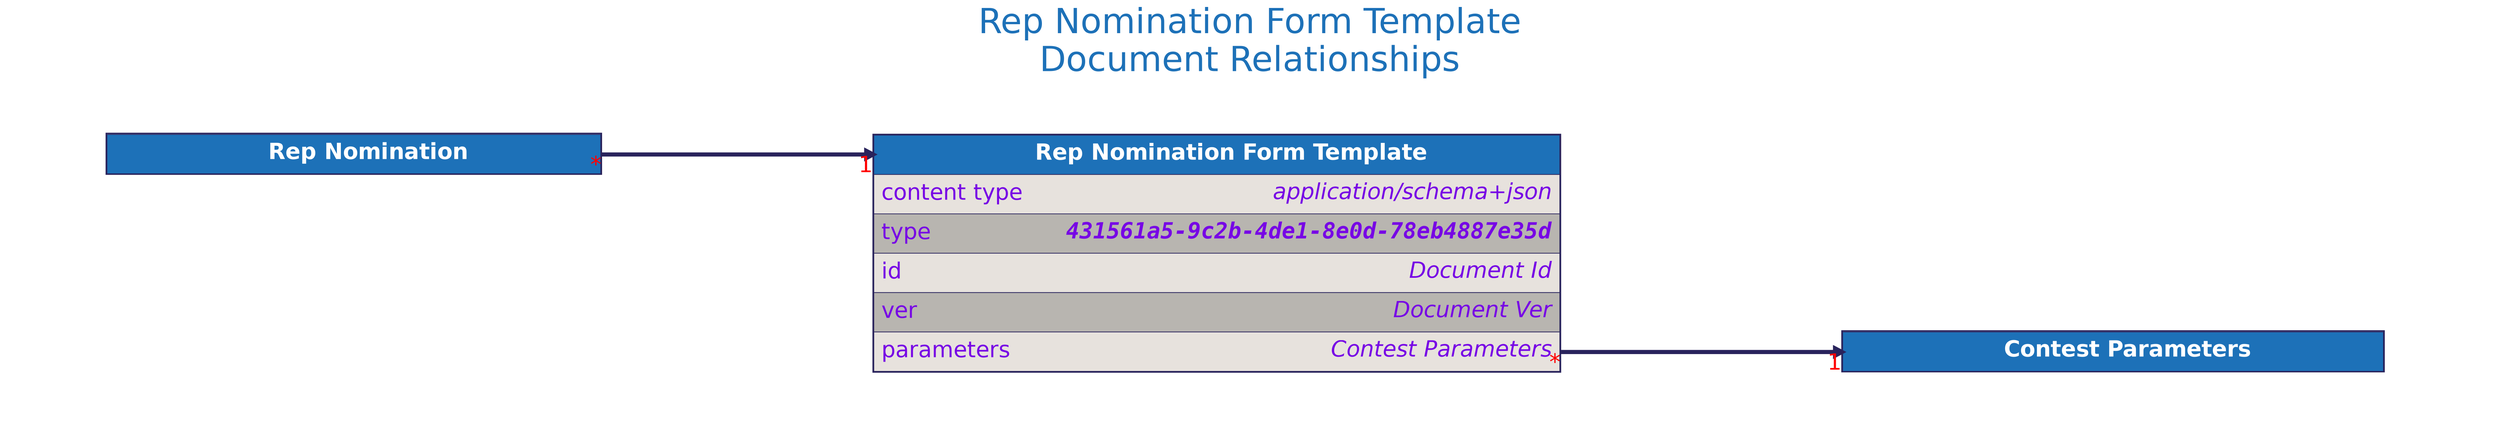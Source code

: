 digraph "Rep Nomination Form Template" {
    rankdir="LR"
    graph [fontname="helvetica", fontsize="32", fontcolor="#29235c", bgcolor="white"];
    node [penwidth="0", margin="0", fontname="helvetica", fontsize="32", fontcolor="#29235c"];
    edge [fontname="helvetica", fontsize="32", fontcolor="red", color="#29235c"];

    labelloc="t"
    label="Rep Nomination Form Template
Document Relationships"
    fontcolor="#1d71b8"
    fontsize=50
    compound=true



    "Contest Parameters" [
        id="Contest Parameters";
        label=<
            <TABLE BORDER="2" COLOR="#29235c" CELLBORDER="1" CELLSPACING="0" CELLPADDING="10">
            <TR>
                <TD PORT="title" BGCOLOR="#1d71b8" HREF="../contest_parameters/">
                    <FONT COLOR="#ffffff"><B> Contest Parameters </B></FONT>
                </TD>
            </TR>

            </TABLE>
        >
    ];


    "Rep Nomination Form Template" [
        id="Rep Nomination Form Template";
        label=<
            <TABLE BORDER="2" COLOR="#29235c" CELLBORDER="1" CELLSPACING="0" CELLPADDING="10">
            <TR>
                <TD PORT="title" BGCOLOR="#1d71b8" HREF="../rep_nomination_form_template/">
                    <FONT COLOR="#ffffff"><B> Rep Nomination Form Template </B></FONT>
                </TD>
            </TR>
            <TR>
                <TD ALIGN="LEFT" PORT="content type" BGCOLOR="#e7e2dd">
                    <TABLE CELLPADDING="0" CELLSPACING="0" BORDER="0">
                        <TR>
                            <TD ALIGN="LEFT" VALIGN="TOP" WIDTH="200"><FONT COLOR="#7706E5">content type</FONT></TD>
                            <TD ALIGN="RIGHT"><FONT COLOR="#7706E5"><I>application/schema+json</I></FONT></TD>
                        </TR>
                    </TABLE>
                </TD>
            </TR>
            <TR>
                <TD ALIGN="LEFT" PORT="type" BGCOLOR="#b8b5b0">
                    <TABLE CELLPADDING="0" CELLSPACING="0" BORDER="0">
                        <TR>
                            <TD ALIGN="LEFT" VALIGN="TOP" WIDTH="200"><FONT COLOR="#7706E5">type</FONT></TD>
                            <TD ALIGN="RIGHT"><FONT FACE="Courier" COLOR="#7706E5"><B><I>431561a5-9c2b-4de1-8e0d-78eb4887e35d</I></B></FONT></TD>
                        </TR>
                    </TABLE>
                </TD>
            </TR>
            <TR>
                <TD ALIGN="LEFT" PORT="id" BGCOLOR="#e7e2dd">
                    <TABLE CELLPADDING="0" CELLSPACING="0" BORDER="0">
                        <TR>
                            <TD ALIGN="LEFT" VALIGN="TOP" WIDTH="200"><FONT COLOR="#7706E5">id</FONT></TD>
                            <TD ALIGN="RIGHT"><FONT COLOR="#7706E5"><I>Document Id</I></FONT></TD>
                        </TR>
                    </TABLE>
                </TD>
            </TR>
            <TR>
                <TD ALIGN="LEFT" PORT="ver" BGCOLOR="#b8b5b0">
                    <TABLE CELLPADDING="0" CELLSPACING="0" BORDER="0">
                        <TR>
                            <TD ALIGN="LEFT" VALIGN="TOP" WIDTH="200"><FONT COLOR="#7706E5">ver</FONT></TD>
                            <TD ALIGN="RIGHT"><FONT COLOR="#7706E5"><I>Document Ver</I></FONT></TD>
                        </TR>
                    </TABLE>
                </TD>
            </TR>
            <TR>
                <TD ALIGN="LEFT" PORT="parameters" BGCOLOR="#e7e2dd">
                    <TABLE CELLPADDING="0" CELLSPACING="0" BORDER="0">
                        <TR>
                            <TD ALIGN="LEFT" VALIGN="TOP" WIDTH="200"><FONT COLOR="#7706E5">parameters</FONT></TD>
                            <TD ALIGN="RIGHT"><FONT COLOR="#7706E5"><I>Contest Parameters</I></FONT></TD>
                        </TR>
                    </TABLE>
                </TD>
            </TR>

            </TABLE>
        >
    ];


    "Rep Nomination" [
        id="Rep Nomination";
        label=<
            <TABLE BORDER="2" COLOR="#29235c" CELLBORDER="1" CELLSPACING="0" CELLPADDING="10">
            <TR>
                <TD PORT="title" BGCOLOR="#1d71b8" HREF="../rep_nomination/">
                    <FONT COLOR="#ffffff"><B> Rep Nomination </B></FONT>
                </TD>
            </TR>

            </TABLE>
        >
    ];


    "Rep Nomination Form Template":"parameters":e -> "Contest Parameters":"title":w [dir=forward, penwidth=6, color="#29235c", headlabel="1", taillabel="*"]
    "Rep Nomination":"title":e -> "Rep Nomination Form Template":"title":w [dir=forward, penwidth=6, color="#29235c", headlabel="1", taillabel="*"]
}
